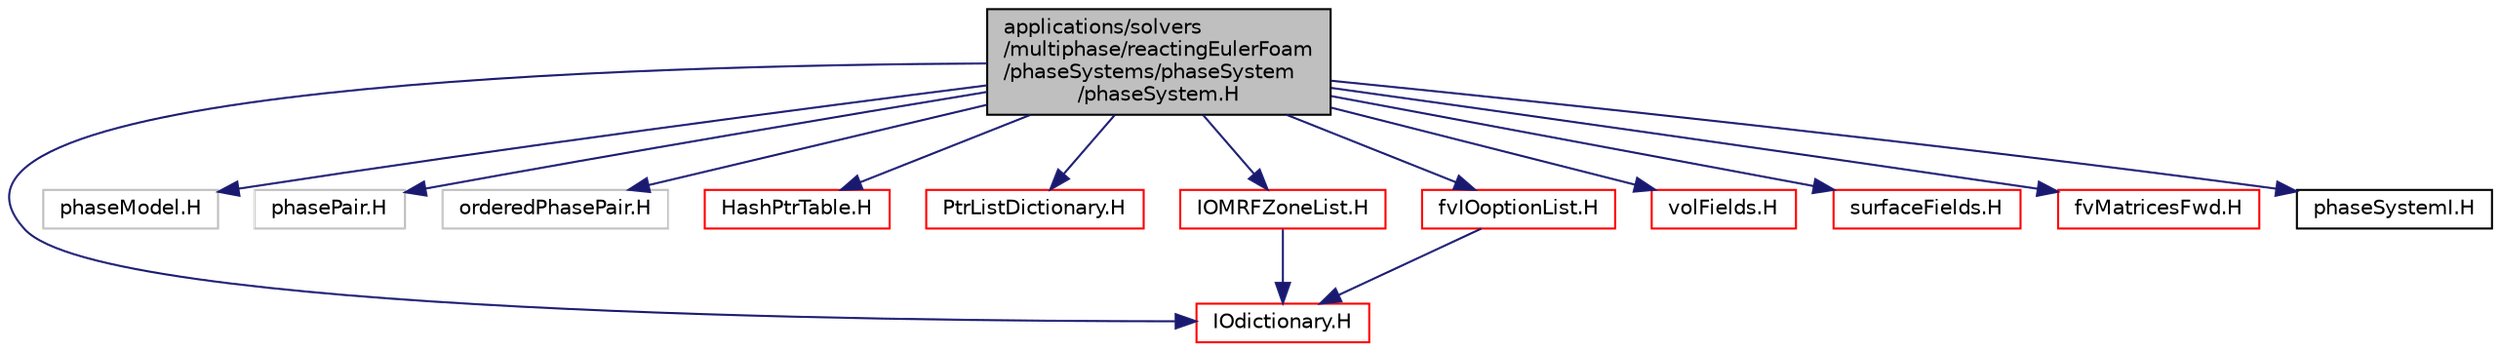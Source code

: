 digraph "applications/solvers/multiphase/reactingEulerFoam/phaseSystems/phaseSystem/phaseSystem.H"
{
  bgcolor="transparent";
  edge [fontname="Helvetica",fontsize="10",labelfontname="Helvetica",labelfontsize="10"];
  node [fontname="Helvetica",fontsize="10",shape=record];
  Node1 [label="applications/solvers\l/multiphase/reactingEulerFoam\l/phaseSystems/phaseSystem\l/phaseSystem.H",height=0.2,width=0.4,color="black", fillcolor="grey75", style="filled", fontcolor="black"];
  Node1 -> Node2 [color="midnightblue",fontsize="10",style="solid",fontname="Helvetica"];
  Node2 [label="IOdictionary.H",height=0.2,width=0.4,color="red",URL="$a07706.html"];
  Node1 -> Node3 [color="midnightblue",fontsize="10",style="solid",fontname="Helvetica"];
  Node3 [label="phaseModel.H",height=0.2,width=0.4,color="grey75"];
  Node1 -> Node4 [color="midnightblue",fontsize="10",style="solid",fontname="Helvetica"];
  Node4 [label="phasePair.H",height=0.2,width=0.4,color="grey75"];
  Node1 -> Node5 [color="midnightblue",fontsize="10",style="solid",fontname="Helvetica"];
  Node5 [label="orderedPhasePair.H",height=0.2,width=0.4,color="grey75"];
  Node1 -> Node6 [color="midnightblue",fontsize="10",style="solid",fontname="Helvetica"];
  Node6 [label="HashPtrTable.H",height=0.2,width=0.4,color="red",URL="$a07519.html"];
  Node1 -> Node7 [color="midnightblue",fontsize="10",style="solid",fontname="Helvetica"];
  Node7 [label="PtrListDictionary.H",height=0.2,width=0.4,color="red",URL="$a07513.html"];
  Node1 -> Node8 [color="midnightblue",fontsize="10",style="solid",fontname="Helvetica"];
  Node8 [label="IOMRFZoneList.H",height=0.2,width=0.4,color="red",URL="$a05042.html"];
  Node8 -> Node2 [color="midnightblue",fontsize="10",style="solid",fontname="Helvetica"];
  Node1 -> Node9 [color="midnightblue",fontsize="10",style="solid",fontname="Helvetica"];
  Node9 [label="fvIOoptionList.H",height=0.2,width=0.4,color="red",URL="$a06193.html"];
  Node9 -> Node2 [color="midnightblue",fontsize="10",style="solid",fontname="Helvetica"];
  Node1 -> Node10 [color="midnightblue",fontsize="10",style="solid",fontname="Helvetica"];
  Node10 [label="volFields.H",height=0.2,width=0.4,color="red",URL="$a05554.html"];
  Node1 -> Node11 [color="midnightblue",fontsize="10",style="solid",fontname="Helvetica"];
  Node11 [label="surfaceFields.H",height=0.2,width=0.4,color="red",URL="$a05549.html",tooltip="Foam::surfaceFields. "];
  Node1 -> Node12 [color="midnightblue",fontsize="10",style="solid",fontname="Helvetica"];
  Node12 [label="fvMatricesFwd.H",height=0.2,width=0.4,color="red",URL="$a05730.html",tooltip="Forward declarations of fvMatrix specializations. "];
  Node1 -> Node13 [color="midnightblue",fontsize="10",style="solid",fontname="Helvetica"];
  Node13 [label="phaseSystemI.H",height=0.2,width=0.4,color="black",URL="$a03665.html"];
}
